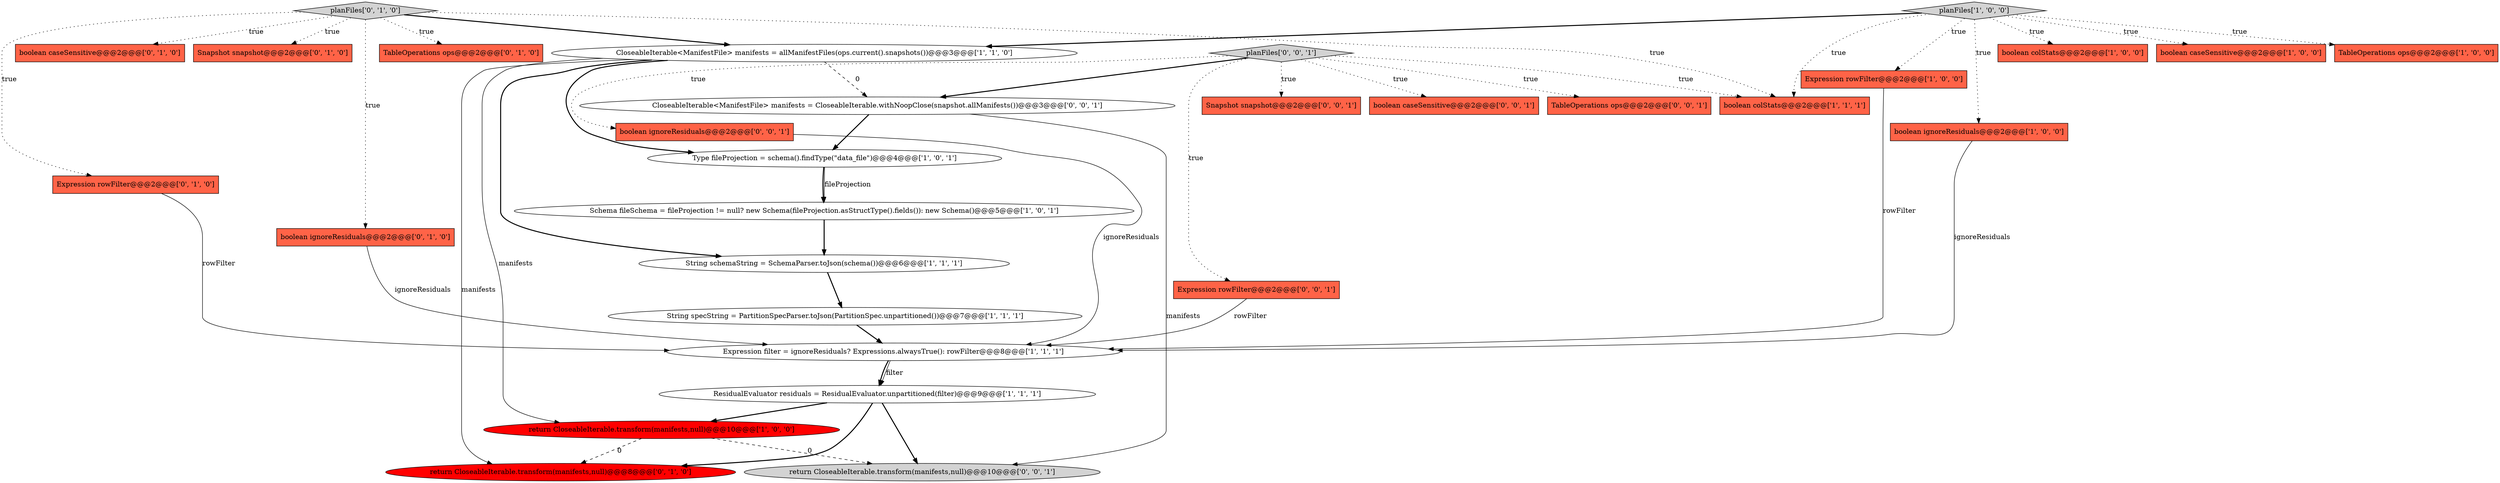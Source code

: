 digraph {
13 [style = filled, label = "String schemaString = SchemaParser.toJson(schema())@@@6@@@['1', '1', '1']", fillcolor = white, shape = ellipse image = "AAA0AAABBB1BBB"];
11 [style = filled, label = "String specString = PartitionSpecParser.toJson(PartitionSpec.unpartitioned())@@@7@@@['1', '1', '1']", fillcolor = white, shape = ellipse image = "AAA0AAABBB1BBB"];
7 [style = filled, label = "Expression rowFilter@@@2@@@['1', '0', '0']", fillcolor = tomato, shape = box image = "AAA0AAABBB1BBB"];
8 [style = filled, label = "boolean ignoreResiduals@@@2@@@['1', '0', '0']", fillcolor = tomato, shape = box image = "AAA0AAABBB1BBB"];
24 [style = filled, label = "TableOperations ops@@@2@@@['0', '0', '1']", fillcolor = tomato, shape = box image = "AAA0AAABBB3BBB"];
16 [style = filled, label = "planFiles['0', '1', '0']", fillcolor = lightgray, shape = diamond image = "AAA0AAABBB2BBB"];
2 [style = filled, label = "return CloseableIterable.transform(manifests,null)@@@10@@@['1', '0', '0']", fillcolor = red, shape = ellipse image = "AAA1AAABBB1BBB"];
27 [style = filled, label = "planFiles['0', '0', '1']", fillcolor = lightgray, shape = diamond image = "AAA0AAABBB3BBB"];
10 [style = filled, label = "boolean colStats@@@2@@@['1', '1', '1']", fillcolor = tomato, shape = box image = "AAA0AAABBB1BBB"];
25 [style = filled, label = "Expression rowFilter@@@2@@@['0', '0', '1']", fillcolor = tomato, shape = box image = "AAA0AAABBB3BBB"];
6 [style = filled, label = "boolean colStats@@@2@@@['1', '0', '0']", fillcolor = tomato, shape = box image = "AAA0AAABBB1BBB"];
5 [style = filled, label = "CloseableIterable<ManifestFile> manifests = allManifestFiles(ops.current().snapshots())@@@3@@@['1', '1', '0']", fillcolor = white, shape = ellipse image = "AAA0AAABBB1BBB"];
0 [style = filled, label = "Schema fileSchema = fileProjection != null? new Schema(fileProjection.asStructType().fields()): new Schema()@@@5@@@['1', '0', '1']", fillcolor = white, shape = ellipse image = "AAA0AAABBB1BBB"];
23 [style = filled, label = "CloseableIterable<ManifestFile> manifests = CloseableIterable.withNoopClose(snapshot.allManifests())@@@3@@@['0', '0', '1']", fillcolor = white, shape = ellipse image = "AAA0AAABBB3BBB"];
1 [style = filled, label = "boolean caseSensitive@@@2@@@['1', '0', '0']", fillcolor = tomato, shape = box image = "AAA0AAABBB1BBB"];
20 [style = filled, label = "boolean caseSensitive@@@2@@@['0', '1', '0']", fillcolor = tomato, shape = box image = "AAA0AAABBB2BBB"];
22 [style = filled, label = "boolean ignoreResiduals@@@2@@@['0', '0', '1']", fillcolor = tomato, shape = box image = "AAA0AAABBB3BBB"];
17 [style = filled, label = "Snapshot snapshot@@@2@@@['0', '1', '0']", fillcolor = tomato, shape = box image = "AAA0AAABBB2BBB"];
19 [style = filled, label = "Expression rowFilter@@@2@@@['0', '1', '0']", fillcolor = tomato, shape = box image = "AAA0AAABBB2BBB"];
9 [style = filled, label = "planFiles['1', '0', '0']", fillcolor = lightgray, shape = diamond image = "AAA0AAABBB1BBB"];
3 [style = filled, label = "TableOperations ops@@@2@@@['1', '0', '0']", fillcolor = tomato, shape = box image = "AAA0AAABBB1BBB"];
21 [style = filled, label = "boolean ignoreResiduals@@@2@@@['0', '1', '0']", fillcolor = tomato, shape = box image = "AAA0AAABBB2BBB"];
26 [style = filled, label = "Snapshot snapshot@@@2@@@['0', '0', '1']", fillcolor = tomato, shape = box image = "AAA0AAABBB3BBB"];
29 [style = filled, label = "boolean caseSensitive@@@2@@@['0', '0', '1']", fillcolor = tomato, shape = box image = "AAA0AAABBB3BBB"];
15 [style = filled, label = "TableOperations ops@@@2@@@['0', '1', '0']", fillcolor = tomato, shape = box image = "AAA0AAABBB2BBB"];
28 [style = filled, label = "return CloseableIterable.transform(manifests,null)@@@10@@@['0', '0', '1']", fillcolor = lightgray, shape = ellipse image = "AAA0AAABBB3BBB"];
4 [style = filled, label = "Expression filter = ignoreResiduals? Expressions.alwaysTrue(): rowFilter@@@8@@@['1', '1', '1']", fillcolor = white, shape = ellipse image = "AAA0AAABBB1BBB"];
14 [style = filled, label = "ResidualEvaluator residuals = ResidualEvaluator.unpartitioned(filter)@@@9@@@['1', '1', '1']", fillcolor = white, shape = ellipse image = "AAA0AAABBB1BBB"];
18 [style = filled, label = "return CloseableIterable.transform(manifests,null)@@@8@@@['0', '1', '0']", fillcolor = red, shape = ellipse image = "AAA1AAABBB2BBB"];
12 [style = filled, label = "Type fileProjection = schema().findType(\"data_file\")@@@4@@@['1', '0', '1']", fillcolor = white, shape = ellipse image = "AAA0AAABBB1BBB"];
16->19 [style = dotted, label="true"];
4->14 [style = bold, label=""];
27->22 [style = dotted, label="true"];
0->13 [style = bold, label=""];
27->25 [style = dotted, label="true"];
7->4 [style = solid, label="rowFilter"];
19->4 [style = solid, label="rowFilter"];
5->23 [style = dashed, label="0"];
27->26 [style = dotted, label="true"];
16->17 [style = dotted, label="true"];
11->4 [style = bold, label=""];
27->10 [style = dotted, label="true"];
23->28 [style = solid, label="manifests"];
16->20 [style = dotted, label="true"];
14->28 [style = bold, label=""];
27->24 [style = dotted, label="true"];
9->6 [style = dotted, label="true"];
12->0 [style = bold, label=""];
4->14 [style = solid, label="filter"];
13->11 [style = bold, label=""];
16->10 [style = dotted, label="true"];
12->0 [style = solid, label="fileProjection"];
25->4 [style = solid, label="rowFilter"];
9->8 [style = dotted, label="true"];
5->18 [style = solid, label="manifests"];
5->12 [style = bold, label=""];
27->29 [style = dotted, label="true"];
5->13 [style = bold, label=""];
2->28 [style = dashed, label="0"];
22->4 [style = solid, label="ignoreResiduals"];
9->1 [style = dotted, label="true"];
2->18 [style = dashed, label="0"];
21->4 [style = solid, label="ignoreResiduals"];
9->5 [style = bold, label=""];
16->5 [style = bold, label=""];
16->21 [style = dotted, label="true"];
14->18 [style = bold, label=""];
8->4 [style = solid, label="ignoreResiduals"];
14->2 [style = bold, label=""];
23->12 [style = bold, label=""];
27->23 [style = bold, label=""];
5->2 [style = solid, label="manifests"];
9->7 [style = dotted, label="true"];
9->10 [style = dotted, label="true"];
9->3 [style = dotted, label="true"];
16->15 [style = dotted, label="true"];
}
